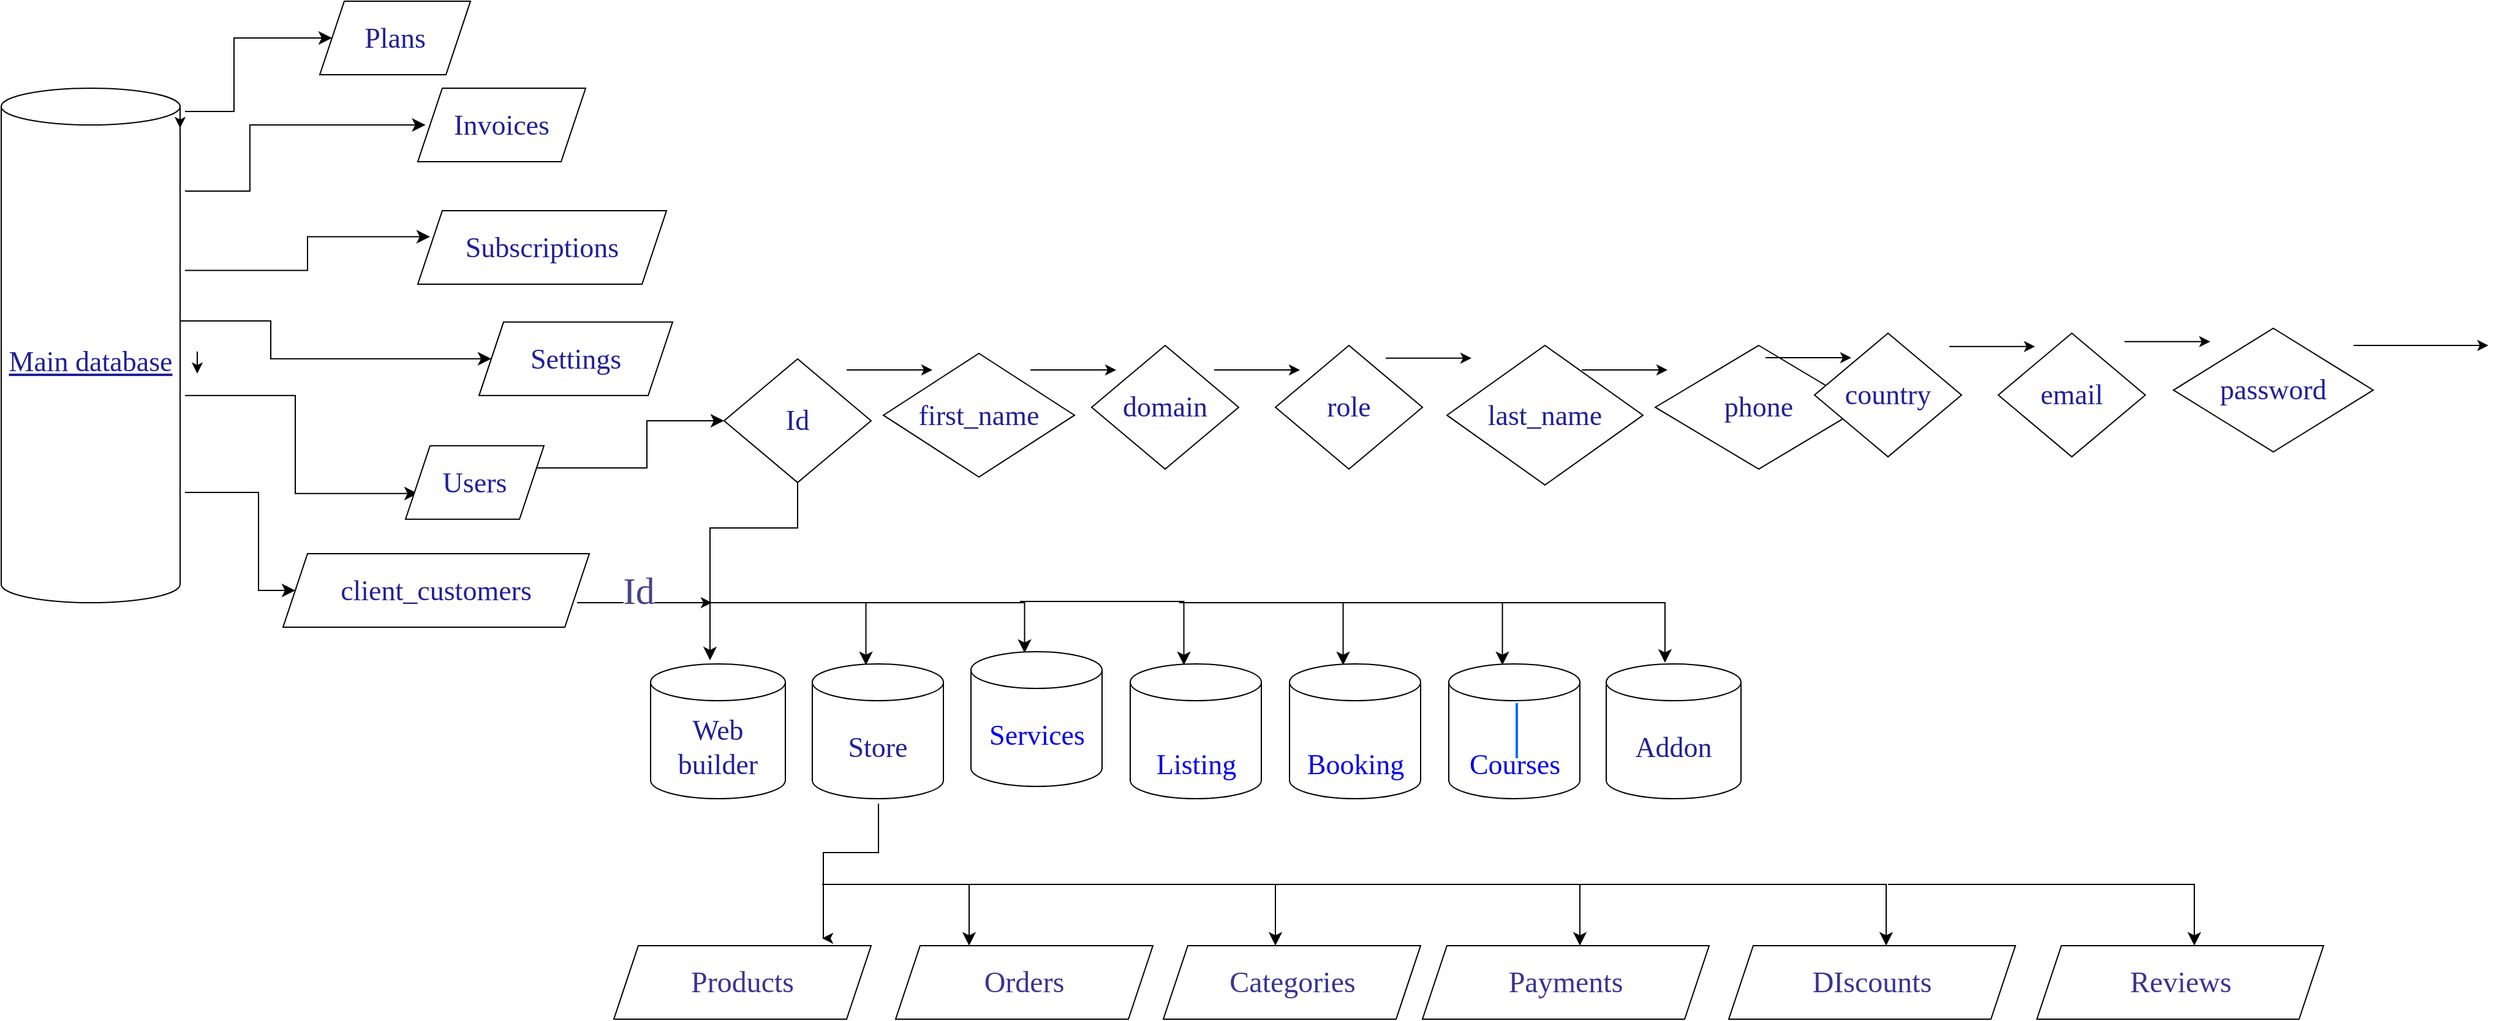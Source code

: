 <mxfile version="21.6.8" type="github">
  <diagram name="Page-1" id="8hyxj9ma7WWv1pzEMm3k">
    <mxGraphModel dx="2190" dy="782" grid="1" gridSize="10" guides="1" tooltips="1" connect="1" arrows="1" fold="1" page="1" pageScale="1" pageWidth="850" pageHeight="1100" math="0" shadow="0">
      <root>
        <mxCell id="0" />
        <mxCell id="1" parent="0" />
        <mxCell id="9Hc7Lf9QY5nEznaZRK5B-1" value="&lt;u style=&quot;font-size: 23px;&quot;&gt;Main database&lt;/u&gt;" style="shape=cylinder3;whiteSpace=wrap;html=1;boundedLbl=1;backgroundOutline=1;size=15;fontFamily=Verdana;labelBackgroundColor=none;fontColor=#211f98;fontSize=23;" vertex="1" parent="1">
          <mxGeometry x="-350" y="140" width="146" height="420" as="geometry" />
        </mxCell>
        <mxCell id="9Hc7Lf9QY5nEznaZRK5B-2" value="" style="edgeStyle=elbowEdgeStyle;elbow=horizontal;endArrow=classic;html=1;curved=0;rounded=0;endSize=8;startSize=8;fontFamily=Verdana;labelBackgroundColor=none;fontColor=#211f98;fontSize=23;" edge="1" parent="1">
          <mxGeometry width="50" height="50" relative="1" as="geometry">
            <mxPoint x="-200" y="159" as="sourcePoint" />
            <mxPoint x="-80" y="99" as="targetPoint" />
            <Array as="points">
              <mxPoint x="-160" y="129" />
            </Array>
          </mxGeometry>
        </mxCell>
        <mxCell id="9Hc7Lf9QY5nEznaZRK5B-3" style="edgeStyle=orthogonalEdgeStyle;rounded=0;orthogonalLoop=1;jettySize=auto;html=1;exitX=1;exitY=0;exitDx=0;exitDy=15;exitPerimeter=0;entryX=1;entryY=0;entryDx=0;entryDy=32.5;entryPerimeter=0;fontFamily=Verdana;labelBackgroundColor=none;fontColor=#211f98;fontSize=23;" edge="1" parent="1" source="9Hc7Lf9QY5nEznaZRK5B-1" target="9Hc7Lf9QY5nEznaZRK5B-1">
          <mxGeometry relative="1" as="geometry" />
        </mxCell>
        <mxCell id="9Hc7Lf9QY5nEznaZRK5B-4" value="client_customers" style="shape=parallelogram;perimeter=parallelogramPerimeter;whiteSpace=wrap;html=1;fixedSize=1;fontFamily=Verdana;labelBackgroundColor=none;fontColor=#211f98;fontSize=23;" vertex="1" parent="1">
          <mxGeometry x="-120" y="520" width="250" height="60" as="geometry" />
        </mxCell>
        <mxCell id="9Hc7Lf9QY5nEznaZRK5B-5" value="" style="edgeStyle=elbowEdgeStyle;elbow=horizontal;endArrow=classic;html=1;curved=0;rounded=0;endSize=8;startSize=8;exitX=1.088;exitY=0.274;exitDx=0;exitDy=0;exitPerimeter=0;fontFamily=Verdana;labelBackgroundColor=none;fontColor=#211f98;fontSize=23;" edge="1" parent="1">
          <mxGeometry width="50" height="50" relative="1" as="geometry">
            <mxPoint x="-200.0" y="223.98" as="sourcePoint" />
            <mxPoint x="-3.707" y="170" as="targetPoint" />
            <Array as="points">
              <mxPoint x="-147.04" y="170" />
              <mxPoint x="-167.04" y="220" />
            </Array>
          </mxGeometry>
        </mxCell>
        <mxCell id="9Hc7Lf9QY5nEznaZRK5B-6" style="edgeStyle=orthogonalEdgeStyle;rounded=0;orthogonalLoop=1;jettySize=auto;html=1;exitX=1;exitY=0;exitDx=0;exitDy=15;exitPerimeter=0;entryX=1;entryY=0;entryDx=0;entryDy=32.5;entryPerimeter=0;fontFamily=Verdana;labelBackgroundColor=none;fontColor=#211f98;fontSize=23;" edge="1" parent="1">
          <mxGeometry relative="1" as="geometry">
            <mxPoint x="-190" y="355" as="sourcePoint" />
            <mxPoint x="-190" y="373" as="targetPoint" />
          </mxGeometry>
        </mxCell>
        <mxCell id="9Hc7Lf9QY5nEznaZRK5B-7" value="Invoices" style="shape=parallelogram;perimeter=parallelogramPerimeter;whiteSpace=wrap;html=1;fixedSize=1;fontFamily=Verdana;labelBackgroundColor=none;fontColor=#211f98;fontSize=23;" vertex="1" parent="1">
          <mxGeometry x="-10" y="140" width="137" height="60" as="geometry" />
        </mxCell>
        <mxCell id="9Hc7Lf9QY5nEznaZRK5B-8" value="" style="edgeStyle=elbowEdgeStyle;elbow=horizontal;endArrow=classic;html=1;curved=0;rounded=0;endSize=8;startSize=8;fontFamily=Verdana;labelBackgroundColor=none;fontColor=#211f98;fontSize=23;" edge="1" parent="1">
          <mxGeometry width="50" height="50" relative="1" as="geometry">
            <mxPoint x="-200" y="288.75" as="sourcePoint" />
            <mxPoint y="261.25" as="targetPoint" />
            <Array as="points" />
          </mxGeometry>
        </mxCell>
        <mxCell id="9Hc7Lf9QY5nEznaZRK5B-9" value="Subscriptions" style="shape=parallelogram;perimeter=parallelogramPerimeter;whiteSpace=wrap;html=1;fixedSize=1;fontFamily=Verdana;labelBackgroundColor=none;fontColor=#211f98;fontSize=23;" vertex="1" parent="1">
          <mxGeometry x="-10" y="240" width="203" height="60" as="geometry" />
        </mxCell>
        <mxCell id="9Hc7Lf9QY5nEznaZRK5B-10" value="" style="edgeStyle=elbowEdgeStyle;elbow=horizontal;endArrow=classic;html=1;curved=0;rounded=0;endSize=8;startSize=8;fontFamily=Verdana;labelBackgroundColor=none;fontColor=#211f98;fontSize=23;" edge="1" parent="1" source="9Hc7Lf9QY5nEznaZRK5B-1">
          <mxGeometry width="50" height="50" relative="1" as="geometry">
            <mxPoint x="-190" y="330.0" as="sourcePoint" />
            <mxPoint x="50" y="360.93" as="targetPoint" />
            <Array as="points">
              <mxPoint x="-130" y="330" />
            </Array>
          </mxGeometry>
        </mxCell>
        <mxCell id="9Hc7Lf9QY5nEznaZRK5B-11" value="Settings" style="shape=parallelogram;perimeter=parallelogramPerimeter;whiteSpace=wrap;html=1;fixedSize=1;fontFamily=Verdana;labelBackgroundColor=none;fontColor=#211f98;fontSize=23;" vertex="1" parent="1">
          <mxGeometry x="40" y="330.93" width="158" height="60" as="geometry" />
        </mxCell>
        <mxCell id="9Hc7Lf9QY5nEznaZRK5B-12" value="" style="edgeStyle=elbowEdgeStyle;elbow=horizontal;endArrow=classic;html=1;curved=0;rounded=0;endSize=8;startSize=8;fontFamily=Verdana;labelBackgroundColor=none;fontColor=#211f98;fontSize=23;" edge="1" parent="1">
          <mxGeometry width="50" height="50" relative="1" as="geometry">
            <mxPoint x="-200" y="390.93" as="sourcePoint" />
            <mxPoint x="-10" y="470.93" as="targetPoint" />
            <Array as="points">
              <mxPoint x="-110" y="370.93" />
              <mxPoint x="-160" y="360.93" />
            </Array>
          </mxGeometry>
        </mxCell>
        <mxCell id="9Hc7Lf9QY5nEznaZRK5B-13" value="Plans" style="shape=parallelogram;perimeter=parallelogramPerimeter;whiteSpace=wrap;html=1;fixedSize=1;fontFamily=Verdana;labelBackgroundColor=none;fontColor=#211f98;fontSize=23;" vertex="1" parent="1">
          <mxGeometry x="-90" y="69" width="123" height="60" as="geometry" />
        </mxCell>
        <mxCell id="9Hc7Lf9QY5nEznaZRK5B-14" value="" style="edgeStyle=segmentEdgeStyle;endArrow=classic;html=1;curved=0;rounded=0;endSize=8;startSize=8;fontFamily=Verdana;labelBackgroundColor=none;fontColor=#211f98;fontSize=23;entryX=0;entryY=0.5;entryDx=0;entryDy=0;" edge="1" parent="1" source="9Hc7Lf9QY5nEznaZRK5B-59" target="9Hc7Lf9QY5nEznaZRK5B-15">
          <mxGeometry width="50" height="50" relative="1" as="geometry">
            <mxPoint x="110" y="480" as="sourcePoint" />
            <mxPoint x="200" y="410" as="targetPoint" />
            <Array as="points">
              <mxPoint x="177" y="450" />
              <mxPoint x="177" y="412" />
            </Array>
          </mxGeometry>
        </mxCell>
        <mxCell id="9Hc7Lf9QY5nEznaZRK5B-15" value="Id" style="rhombus;whiteSpace=wrap;html=1;fontFamily=Verdana;labelBackgroundColor=none;fontColor=#211f98;fontSize=23;" vertex="1" parent="1">
          <mxGeometry x="240" y="361" width="120" height="100.93" as="geometry" />
        </mxCell>
        <mxCell id="9Hc7Lf9QY5nEznaZRK5B-16" value="&lt;div style=&quot;font-size: 23px; line-height: 19px;&quot;&gt;role&lt;/div&gt;" style="rhombus;whiteSpace=wrap;html=1;fontFamily=Verdana;labelBackgroundColor=none;fontColor=#211f98;fontSize=23;" vertex="1" parent="1">
          <mxGeometry x="690" y="350" width="120" height="100.93" as="geometry" />
        </mxCell>
        <mxCell id="9Hc7Lf9QY5nEznaZRK5B-17" value="&lt;div style=&quot;font-size: 23px; line-height: 19px;&quot;&gt;first_name&lt;/div&gt;" style="rhombus;whiteSpace=wrap;html=1;fontFamily=Verdana;labelBackgroundColor=none;fontColor=#211f98;fontSize=23;" vertex="1" parent="1">
          <mxGeometry x="370" y="356.5" width="156" height="100.93" as="geometry" />
        </mxCell>
        <mxCell id="9Hc7Lf9QY5nEznaZRK5B-18" value="&lt;div style=&quot;font-size: 23px; line-height: 19px;&quot;&gt;domain&lt;/div&gt;" style="rhombus;whiteSpace=wrap;html=1;fontFamily=Verdana;labelBackgroundColor=none;fontColor=#211f98;fontSize=23;" vertex="1" parent="1">
          <mxGeometry x="540" y="350" width="120" height="100.93" as="geometry" />
        </mxCell>
        <mxCell id="9Hc7Lf9QY5nEznaZRK5B-19" value="&lt;div style=&quot;font-size: 23px; line-height: 19px;&quot;&gt;last_name&lt;/div&gt;" style="rhombus;whiteSpace=wrap;html=1;fontFamily=Verdana;labelBackgroundColor=none;fontColor=#211f98;fontSize=23;" vertex="1" parent="1">
          <mxGeometry x="830" y="350" width="160" height="113.93" as="geometry" />
        </mxCell>
        <mxCell id="9Hc7Lf9QY5nEznaZRK5B-20" value="&lt;div style=&quot;font-size: 23px; line-height: 19px;&quot;&gt;phone&lt;/div&gt;" style="rhombus;whiteSpace=wrap;html=1;fontFamily=Verdana;labelBackgroundColor=none;fontColor=#211f98;fontSize=23;" vertex="1" parent="1">
          <mxGeometry x="1000" y="350" width="169" height="100.93" as="geometry" />
        </mxCell>
        <mxCell id="9Hc7Lf9QY5nEznaZRK5B-21" value="" style="endArrow=classic;html=1;rounded=0;fontFamily=Verdana;labelBackgroundColor=none;fontColor=#211f98;fontSize=23;" edge="1" parent="1">
          <mxGeometry width="50" height="50" relative="1" as="geometry">
            <mxPoint x="490" y="370" as="sourcePoint" />
            <mxPoint x="560" y="370" as="targetPoint" />
            <Array as="points" />
          </mxGeometry>
        </mxCell>
        <mxCell id="9Hc7Lf9QY5nEznaZRK5B-22" value="" style="endArrow=classic;html=1;rounded=0;fontFamily=Verdana;labelBackgroundColor=none;fontColor=#211f98;fontSize=23;" edge="1" parent="1">
          <mxGeometry width="50" height="50" relative="1" as="geometry">
            <mxPoint x="340" y="370" as="sourcePoint" />
            <mxPoint x="410" y="370" as="targetPoint" />
            <Array as="points" />
          </mxGeometry>
        </mxCell>
        <mxCell id="9Hc7Lf9QY5nEznaZRK5B-23" value="" style="endArrow=classic;html=1;rounded=0;fontFamily=Verdana;labelBackgroundColor=none;fontColor=#211f98;fontSize=23;" edge="1" parent="1">
          <mxGeometry width="50" height="50" relative="1" as="geometry">
            <mxPoint x="640" y="370" as="sourcePoint" />
            <mxPoint x="710" y="370" as="targetPoint" />
            <Array as="points" />
          </mxGeometry>
        </mxCell>
        <mxCell id="9Hc7Lf9QY5nEznaZRK5B-24" value="" style="endArrow=classic;html=1;rounded=0;fontFamily=Verdana;labelBackgroundColor=none;fontColor=#211f98;fontSize=23;" edge="1" parent="1">
          <mxGeometry width="50" height="50" relative="1" as="geometry">
            <mxPoint x="780" y="360.43" as="sourcePoint" />
            <mxPoint x="850" y="360.43" as="targetPoint" />
            <Array as="points" />
          </mxGeometry>
        </mxCell>
        <mxCell id="9Hc7Lf9QY5nEznaZRK5B-25" value="" style="endArrow=classic;html=1;rounded=0;fontFamily=Verdana;labelBackgroundColor=none;fontColor=#211f98;fontSize=23;" edge="1" parent="1">
          <mxGeometry width="50" height="50" relative="1" as="geometry">
            <mxPoint x="940" y="370" as="sourcePoint" />
            <mxPoint x="1010" y="370" as="targetPoint" />
            <Array as="points" />
          </mxGeometry>
        </mxCell>
        <mxCell id="9Hc7Lf9QY5nEznaZRK5B-26" value="&lt;div style=&quot;font-size: 23px; line-height: 19px;&quot;&gt;email&lt;/div&gt;" style="rhombus;whiteSpace=wrap;html=1;fontFamily=Verdana;labelBackgroundColor=none;fontColor=#211f98;fontSize=23;" vertex="1" parent="1">
          <mxGeometry x="1280" y="340" width="120" height="100.93" as="geometry" />
        </mxCell>
        <mxCell id="9Hc7Lf9QY5nEznaZRK5B-27" value="" style="endArrow=classic;html=1;rounded=0;fontFamily=Verdana;labelBackgroundColor=none;fontColor=#211f98;fontSize=23;" edge="1" parent="1">
          <mxGeometry width="50" height="50" relative="1" as="geometry">
            <mxPoint x="1240" y="350.93" as="sourcePoint" />
            <mxPoint x="1310" y="350.93" as="targetPoint" />
            <Array as="points" />
          </mxGeometry>
        </mxCell>
        <mxCell id="9Hc7Lf9QY5nEznaZRK5B-28" value="&lt;div style=&quot;font-size: 23px; line-height: 19px;&quot;&gt;country&lt;/div&gt;" style="rhombus;whiteSpace=wrap;html=1;fontFamily=Verdana;labelBackgroundColor=none;fontColor=#211f98;fontSize=23;" vertex="1" parent="1">
          <mxGeometry x="1130" y="340" width="120" height="100.93" as="geometry" />
        </mxCell>
        <mxCell id="9Hc7Lf9QY5nEznaZRK5B-29" value="" style="endArrow=classic;html=1;rounded=0;fontFamily=Verdana;labelBackgroundColor=none;fontColor=#211f98;fontSize=23;" edge="1" parent="1">
          <mxGeometry width="50" height="50" relative="1" as="geometry">
            <mxPoint x="1090" y="360" as="sourcePoint" />
            <mxPoint x="1160" y="360" as="targetPoint" />
            <Array as="points" />
          </mxGeometry>
        </mxCell>
        <mxCell id="9Hc7Lf9QY5nEznaZRK5B-30" value="" style="edgeStyle=orthogonalEdgeStyle;rounded=0;orthogonalLoop=1;jettySize=auto;html=1;" edge="1" parent="1">
          <mxGeometry relative="1" as="geometry">
            <mxPoint x="1570" y="350" as="sourcePoint" />
            <mxPoint x="1680" y="350" as="targetPoint" />
            <Array as="points">
              <mxPoint x="1630" y="350" />
              <mxPoint x="1630" y="350" />
            </Array>
          </mxGeometry>
        </mxCell>
        <mxCell id="9Hc7Lf9QY5nEznaZRK5B-31" value="&lt;div style=&quot;font-size: 23px; line-height: 19px;&quot;&gt;&lt;div style=&quot;line-height: 19px; font-size: 23px;&quot;&gt;password&lt;/div&gt;&lt;/div&gt;" style="rhombus;whiteSpace=wrap;html=1;fontFamily=Verdana;labelBackgroundColor=none;fontColor=#211f98;fontSize=23;" vertex="1" parent="1">
          <mxGeometry x="1423" y="336" width="163" height="100.93" as="geometry" />
        </mxCell>
        <mxCell id="9Hc7Lf9QY5nEznaZRK5B-32" value="" style="endArrow=classic;html=1;rounded=0;fontFamily=Verdana;labelBackgroundColor=none;fontColor=#211f98;fontSize=23;" edge="1" parent="1">
          <mxGeometry width="50" height="50" relative="1" as="geometry">
            <mxPoint x="1383" y="346.93" as="sourcePoint" />
            <mxPoint x="1453" y="346.93" as="targetPoint" />
            <Array as="points" />
          </mxGeometry>
        </mxCell>
        <mxCell id="9Hc7Lf9QY5nEznaZRK5B-33" value="" style="edgeStyle=elbowEdgeStyle;elbow=vertical;endArrow=classic;html=1;curved=0;rounded=0;endSize=8;startSize=8;entryX=0.441;entryY=-0.027;entryDx=0;entryDy=0;entryPerimeter=0;fontFamily=Verdana;labelBackgroundColor=none;fontColor=#211f98;fontSize=23;" edge="1" parent="1" target="9Hc7Lf9QY5nEznaZRK5B-34">
          <mxGeometry width="50" height="50" relative="1" as="geometry">
            <mxPoint x="300" y="461.93" as="sourcePoint" />
            <mxPoint x="220" y="600" as="targetPoint" />
            <Array as="points">
              <mxPoint x="440" y="499" />
            </Array>
          </mxGeometry>
        </mxCell>
        <mxCell id="9Hc7Lf9QY5nEznaZRK5B-34" value="Web builder" style="shape=cylinder3;whiteSpace=wrap;html=1;boundedLbl=1;backgroundOutline=1;size=15;fontFamily=Verdana;labelBackgroundColor=none;fontColor=#211f98;fontSize=23;" vertex="1" parent="1">
          <mxGeometry x="180" y="610" width="110" height="110" as="geometry" />
        </mxCell>
        <mxCell id="9Hc7Lf9QY5nEznaZRK5B-35" value="" style="edgeStyle=elbowEdgeStyle;elbow=vertical;endArrow=classic;html=1;curved=0;rounded=0;endSize=8;startSize=8;entryX=0.409;entryY=0.009;entryDx=0;entryDy=0;entryPerimeter=0;fontFamily=Verdana;labelBackgroundColor=none;fontColor=#211f98;fontSize=23;" edge="1" parent="1" target="9Hc7Lf9QY5nEznaZRK5B-37">
          <mxGeometry width="50" height="50" relative="1" as="geometry">
            <mxPoint x="222" y="560" as="sourcePoint" />
            <mxPoint x="482" y="587.07" as="targetPoint" />
            <Array as="points">
              <mxPoint x="352" y="560" />
            </Array>
          </mxGeometry>
        </mxCell>
        <mxCell id="9Hc7Lf9QY5nEznaZRK5B-36" style="edgeStyle=orthogonalEdgeStyle;rounded=0;orthogonalLoop=1;jettySize=auto;html=1;" edge="1" parent="1">
          <mxGeometry relative="1" as="geometry">
            <mxPoint x="320" y="834" as="targetPoint" />
            <mxPoint x="366" y="724" as="sourcePoint" />
            <Array as="points">
              <mxPoint x="366" y="764" />
              <mxPoint x="321" y="764" />
            </Array>
          </mxGeometry>
        </mxCell>
        <mxCell id="9Hc7Lf9QY5nEznaZRK5B-37" value="Store" style="shape=cylinder3;whiteSpace=wrap;html=1;boundedLbl=1;backgroundOutline=1;size=15;fontFamily=Verdana;labelBackgroundColor=none;fontColor=#211f98;fontSize=23;" vertex="1" parent="1">
          <mxGeometry x="312" y="610" width="107" height="110" as="geometry" />
        </mxCell>
        <mxCell id="9Hc7Lf9QY5nEznaZRK5B-38" value="" style="edgeStyle=elbowEdgeStyle;elbow=vertical;endArrow=classic;html=1;curved=0;rounded=0;endSize=8;startSize=8;entryX=0.409;entryY=0.009;entryDx=0;entryDy=0;entryPerimeter=0;fontFamily=Verdana;labelBackgroundColor=none;fontColor=#211f98;fontSize=23;" edge="1" parent="1" target="9Hc7Lf9QY5nEznaZRK5B-39">
          <mxGeometry width="50" height="50" relative="1" as="geometry">
            <mxPoint x="351.5" y="560" as="sourcePoint" />
            <mxPoint x="611.5" y="587.07" as="targetPoint" />
            <Array as="points">
              <mxPoint x="481.5" y="560" />
            </Array>
          </mxGeometry>
        </mxCell>
        <mxCell id="9Hc7Lf9QY5nEznaZRK5B-39" value="&#xa;&lt;a href=&quot;http://localhost:5174/#/services&quot; class=&quot;ml-[0.2rem] py-[0.6rem] w-full hover:bg-[#f9f9fa] hover:text-black text-md font-montserrat&quot; style=&quot;box-sizing: border-box; border-width: 0px; border-style: solid; border-color: rgb(229, 231, 235); --tw-border-spacing-x: 0; --tw-border-spacing-y: 0; --tw-translate-x: 0; --tw-translate-y: 0; --tw-rotate: 0; --tw-skew-x: 0; --tw-skew-y: 0; --tw-scale-x: 1; --tw-scale-y: 1; --tw-pan-x: ; --tw-pan-y: ; --tw-pinch-zoom: ; --tw-scroll-snap-strictness: proximity; --tw-gradient-from-position: ; --tw-gradient-via-position: ; --tw-gradient-to-position: ; --tw-ordinal: ; --tw-slashed-zero: ; --tw-numeric-figure: ; --tw-numeric-spacing: ; --tw-numeric-fraction: ; --tw-ring-inset: ; --tw-ring-offset-width: 0px; --tw-ring-offset-color: #fff; --tw-ring-color: rgb(59 130 246 / 0.5); --tw-ring-offset-shadow: 0 0 #0000; --tw-ring-shadow: 0 0 #0000; --tw-shadow: 0 0 #0000; --tw-shadow-colored: 0 0 #0000; --tw-blur: ; --tw-brightness: ; --tw-contrast: ; --tw-grayscale: ; --tw-hue-rotate: ; --tw-invert: ; --tw-saturate: ; --tw-sepia: ; --tw-drop-shadow: ; --tw-backdrop-blur: ; --tw-backdrop-brightness: ; --tw-backdrop-contrast: ; --tw-backdrop-grayscale: ; --tw-backdrop-hue-rotate: ; --tw-backdrop-invert: ; --tw-backdrop-opacity: ; --tw-backdrop-saturate: ; --tw-backdrop-sepia: ; text-decoration: inherit; margin-left: 0.2rem; width: 270.406px; padding-top: 0.6rem; padding-bottom: 0.6rem; font-size: 23px; font-style: normal; font-variant-ligatures: normal; font-variant-caps: normal; font-weight: 400; letter-spacing: normal; orphans: 2; text-align: left; text-indent: 0px; text-transform: none; widows: 2; word-spacing: 0px; -webkit-text-stroke-width: 0px;&quot;&gt;&lt;div class=&quot;px-[3rem] flex gap-2&quot; style=&quot;box-sizing: border-box; border-width: 0px; border-style: solid; border-color: rgb(229, 231, 235); --tw-border-spacing-x: 0; --tw-border-spacing-y: 0; --tw-translate-x: 0; --tw-translate-y: 0; --tw-rotate: 0; --tw-skew-x: 0; --tw-skew-y: 0; --tw-scale-x: 1; --tw-scale-y: 1; --tw-pan-x: ; --tw-pan-y: ; --tw-pinch-zoom: ; --tw-scroll-snap-strictness: proximity; --tw-gradient-from-position: ; --tw-gradient-via-position: ; --tw-gradient-to-position: ; --tw-ordinal: ; --tw-slashed-zero: ; --tw-numeric-figure: ; --tw-numeric-spacing: ; --tw-numeric-fraction: ; --tw-ring-inset: ; --tw-ring-offset-width: 0px; --tw-ring-offset-color: #fff; --tw-ring-color: rgb(59 130 246 / 0.5); --tw-ring-offset-shadow: 0 0 #0000; --tw-ring-shadow: 0 0 #0000; --tw-shadow: 0 0 #0000; --tw-shadow-colored: 0 0 #0000; --tw-blur: ; --tw-brightness: ; --tw-contrast: ; --tw-grayscale: ; --tw-hue-rotate: ; --tw-invert: ; --tw-saturate: ; --tw-sepia: ; --tw-drop-shadow: ; --tw-backdrop-blur: ; --tw-backdrop-brightness: ; --tw-backdrop-contrast: ; --tw-backdrop-grayscale: ; --tw-backdrop-hue-rotate: ; --tw-backdrop-invert: ; --tw-backdrop-opacity: ; --tw-backdrop-saturate: ; --tw-backdrop-sepia: ; display: flex; gap: 0.5rem; padding-left: 3rem; padding-right: 3rem; font-size: 23px;&quot;&gt;&lt;span style=&quot;box-sizing: border-box; border-width: 0px; border-style: solid; border-color: rgb(229, 231, 235); --tw-border-spacing-x: 0; --tw-border-spacing-y: 0; --tw-translate-x: 0; --tw-translate-y: 0; --tw-rotate: 0; --tw-skew-x: 0; --tw-skew-y: 0; --tw-scale-x: 1; --tw-scale-y: 1; --tw-pan-x: ; --tw-pan-y: ; --tw-pinch-zoom: ; --tw-scroll-snap-strictness: proximity; --tw-gradient-from-position: ; --tw-gradient-via-position: ; --tw-gradient-to-position: ; --tw-ordinal: ; --tw-slashed-zero: ; --tw-numeric-figure: ; --tw-numeric-spacing: ; --tw-numeric-fraction: ; --tw-ring-inset: ; --tw-ring-offset-width: 0px; --tw-ring-offset-color: #fff; --tw-ring-color: rgb(59 130 246 / 0.5); --tw-ring-offset-shadow: 0 0 #0000; --tw-ring-shadow: 0 0 #0000; --tw-shadow: 0 0 #0000; --tw-shadow-colored: 0 0 #0000; --tw-blur: ; --tw-brightness: ; --tw-contrast: ; --tw-grayscale: ; --tw-hue-rotate: ; --tw-invert: ; --tw-saturate: ; --tw-sepia: ; --tw-drop-shadow: ; --tw-backdrop-blur: ; --tw-backdrop-brightness: ; --tw-backdrop-contrast: ; --tw-backdrop-grayscale: ; --tw-backdrop-hue-rotate: ; --tw-backdrop-invert: ; --tw-backdrop-opacity: ; --tw-backdrop-saturate: ; --tw-backdrop-sepia: ; font-size: 23px;&quot;&gt;Services&lt;/span&gt;&lt;/div&gt;&lt;/a&gt;&#xa;&#xa;" style="shape=cylinder3;whiteSpace=wrap;html=1;boundedLbl=1;backgroundOutline=1;size=15;fontFamily=Verdana;labelBackgroundColor=none;fontColor=#211f98;fontSize=23;" vertex="1" parent="1">
          <mxGeometry x="441.5" y="600" width="107" height="110" as="geometry" />
        </mxCell>
        <mxCell id="9Hc7Lf9QY5nEznaZRK5B-40" value="" style="edgeStyle=elbowEdgeStyle;elbow=vertical;endArrow=classic;html=1;curved=0;rounded=0;endSize=8;startSize=8;entryX=0.409;entryY=0.009;entryDx=0;entryDy=0;entryPerimeter=0;fontFamily=Verdana;labelBackgroundColor=none;fontColor=#211f98;fontSize=23;" edge="1" parent="1" target="9Hc7Lf9QY5nEznaZRK5B-41">
          <mxGeometry width="50" height="50" relative="1" as="geometry">
            <mxPoint x="481.5" y="559" as="sourcePoint" />
            <mxPoint x="741.5" y="586.07" as="targetPoint" />
            <Array as="points">
              <mxPoint x="611.5" y="559" />
            </Array>
          </mxGeometry>
        </mxCell>
        <mxCell id="9Hc7Lf9QY5nEznaZRK5B-41" value="&lt;a href=&quot;http://localhost:5174/#/listing&quot; class=&quot;ml-[0.2rem] py-[0.6rem] w-full hover:bg-[#f9f9fa] hover:text-black text-md font-montserrat&quot; style=&quot;box-sizing: border-box; border-width: 0px; border-style: solid; border-color: rgb(229, 231, 235); --tw-border-spacing-x: 0; --tw-border-spacing-y: 0; --tw-translate-x: 0; --tw-translate-y: 0; --tw-rotate: 0; --tw-skew-x: 0; --tw-skew-y: 0; --tw-scale-x: 1; --tw-scale-y: 1; --tw-pan-x: ; --tw-pan-y: ; --tw-pinch-zoom: ; --tw-scroll-snap-strictness: proximity; --tw-gradient-from-position: ; --tw-gradient-via-position: ; --tw-gradient-to-position: ; --tw-ordinal: ; --tw-slashed-zero: ; --tw-numeric-figure: ; --tw-numeric-spacing: ; --tw-numeric-fraction: ; --tw-ring-inset: ; --tw-ring-offset-width: 0px; --tw-ring-offset-color: #fff; --tw-ring-color: rgb(59 130 246 / 0.5); --tw-ring-offset-shadow: 0 0 #0000; --tw-ring-shadow: 0 0 #0000; --tw-shadow: 0 0 #0000; --tw-shadow-colored: 0 0 #0000; --tw-blur: ; --tw-brightness: ; --tw-contrast: ; --tw-grayscale: ; --tw-hue-rotate: ; --tw-invert: ; --tw-saturate: ; --tw-sepia: ; --tw-drop-shadow: ; --tw-backdrop-blur: ; --tw-backdrop-brightness: ; --tw-backdrop-contrast: ; --tw-backdrop-grayscale: ; --tw-backdrop-hue-rotate: ; --tw-backdrop-invert: ; --tw-backdrop-opacity: ; --tw-backdrop-saturate: ; --tw-backdrop-sepia: ; text-decoration: inherit; margin-left: 0.2rem; width: 270.406px; padding-top: 0.6rem; padding-bottom: 0.6rem; font-size: 23px; text-align: left;&quot;&gt;&lt;div class=&quot;px-[3rem] flex gap-2&quot; style=&quot;box-sizing: border-box; border-width: 0px; border-style: solid; border-color: rgb(229, 231, 235); --tw-border-spacing-x: 0; --tw-border-spacing-y: 0; --tw-translate-x: 0; --tw-translate-y: 0; --tw-rotate: 0; --tw-skew-x: 0; --tw-skew-y: 0; --tw-scale-x: 1; --tw-scale-y: 1; --tw-pan-x: ; --tw-pan-y: ; --tw-pinch-zoom: ; --tw-scroll-snap-strictness: proximity; --tw-gradient-from-position: ; --tw-gradient-via-position: ; --tw-gradient-to-position: ; --tw-ordinal: ; --tw-slashed-zero: ; --tw-numeric-figure: ; --tw-numeric-spacing: ; --tw-numeric-fraction: ; --tw-ring-inset: ; --tw-ring-offset-width: 0px; --tw-ring-offset-color: #fff; --tw-ring-color: rgb(59 130 246 / 0.5); --tw-ring-offset-shadow: 0 0 #0000; --tw-ring-shadow: 0 0 #0000; --tw-shadow: 0 0 #0000; --tw-shadow-colored: 0 0 #0000; --tw-blur: ; --tw-brightness: ; --tw-contrast: ; --tw-grayscale: ; --tw-hue-rotate: ; --tw-invert: ; --tw-saturate: ; --tw-sepia: ; --tw-drop-shadow: ; --tw-backdrop-blur: ; --tw-backdrop-brightness: ; --tw-backdrop-contrast: ; --tw-backdrop-grayscale: ; --tw-backdrop-hue-rotate: ; --tw-backdrop-invert: ; --tw-backdrop-opacity: ; --tw-backdrop-saturate: ; --tw-backdrop-sepia: ; display: flex; gap: 0.5rem; padding-left: 3rem; padding-right: 3rem; font-size: 23px;&quot;&gt;Listing&lt;/div&gt;&lt;/a&gt;" style="shape=cylinder3;whiteSpace=wrap;html=1;boundedLbl=1;backgroundOutline=1;size=15;fontFamily=Verdana;labelBackgroundColor=none;fontColor=#211f98;fontSize=23;" vertex="1" parent="1">
          <mxGeometry x="571.5" y="610" width="107" height="110" as="geometry" />
        </mxCell>
        <mxCell id="9Hc7Lf9QY5nEznaZRK5B-42" value="" style="edgeStyle=elbowEdgeStyle;elbow=vertical;endArrow=classic;html=1;curved=0;rounded=0;endSize=8;startSize=8;entryX=0.409;entryY=0.009;entryDx=0;entryDy=0;entryPerimeter=0;fontFamily=Verdana;labelBackgroundColor=none;fontColor=#211f98;fontSize=23;" edge="1" parent="1" target="9Hc7Lf9QY5nEznaZRK5B-43">
          <mxGeometry width="50" height="50" relative="1" as="geometry">
            <mxPoint x="611.5" y="560" as="sourcePoint" />
            <mxPoint x="871.5" y="587.07" as="targetPoint" />
            <Array as="points">
              <mxPoint x="741.5" y="560" />
            </Array>
          </mxGeometry>
        </mxCell>
        <mxCell id="9Hc7Lf9QY5nEznaZRK5B-43" value="&lt;a href=&quot;http://localhost:5174/#/booking&quot; class=&quot;ml-[0.2rem] py-[0.6rem] w-full hover:bg-[#f9f9fa] hover:text-black text-md font-montserrat&quot; style=&quot;box-sizing: border-box; border-width: 0px; border-style: solid; border-color: rgb(229, 231, 235); --tw-border-spacing-x: 0; --tw-border-spacing-y: 0; --tw-translate-x: 0; --tw-translate-y: 0; --tw-rotate: 0; --tw-skew-x: 0; --tw-skew-y: 0; --tw-scale-x: 1; --tw-scale-y: 1; --tw-pan-x: ; --tw-pan-y: ; --tw-pinch-zoom: ; --tw-scroll-snap-strictness: proximity; --tw-gradient-from-position: ; --tw-gradient-via-position: ; --tw-gradient-to-position: ; --tw-ordinal: ; --tw-slashed-zero: ; --tw-numeric-figure: ; --tw-numeric-spacing: ; --tw-numeric-fraction: ; --tw-ring-inset: ; --tw-ring-offset-width: 0px; --tw-ring-offset-color: #fff; --tw-ring-color: rgb(59 130 246 / 0.5); --tw-ring-offset-shadow: 0 0 #0000; --tw-ring-shadow: 0 0 #0000; --tw-shadow: 0 0 #0000; --tw-shadow-colored: 0 0 #0000; --tw-blur: ; --tw-brightness: ; --tw-contrast: ; --tw-grayscale: ; --tw-hue-rotate: ; --tw-invert: ; --tw-saturate: ; --tw-sepia: ; --tw-drop-shadow: ; --tw-backdrop-blur: ; --tw-backdrop-brightness: ; --tw-backdrop-contrast: ; --tw-backdrop-grayscale: ; --tw-backdrop-hue-rotate: ; --tw-backdrop-invert: ; --tw-backdrop-opacity: ; --tw-backdrop-saturate: ; --tw-backdrop-sepia: ; text-decoration: inherit; margin-left: 0.2rem; width: 270.406px; padding-top: 0.6rem; padding-bottom: 0.6rem; font-size: 23px; text-align: left;&quot;&gt;&lt;div class=&quot;px-[3rem] flex gap-2&quot; style=&quot;box-sizing: border-box; border-width: 0px; border-style: solid; border-color: rgb(229, 231, 235); --tw-border-spacing-x: 0; --tw-border-spacing-y: 0; --tw-translate-x: 0; --tw-translate-y: 0; --tw-rotate: 0; --tw-skew-x: 0; --tw-skew-y: 0; --tw-scale-x: 1; --tw-scale-y: 1; --tw-pan-x: ; --tw-pan-y: ; --tw-pinch-zoom: ; --tw-scroll-snap-strictness: proximity; --tw-gradient-from-position: ; --tw-gradient-via-position: ; --tw-gradient-to-position: ; --tw-ordinal: ; --tw-slashed-zero: ; --tw-numeric-figure: ; --tw-numeric-spacing: ; --tw-numeric-fraction: ; --tw-ring-inset: ; --tw-ring-offset-width: 0px; --tw-ring-offset-color: #fff; --tw-ring-color: rgb(59 130 246 / 0.5); --tw-ring-offset-shadow: 0 0 #0000; --tw-ring-shadow: 0 0 #0000; --tw-shadow: 0 0 #0000; --tw-shadow-colored: 0 0 #0000; --tw-blur: ; --tw-brightness: ; --tw-contrast: ; --tw-grayscale: ; --tw-hue-rotate: ; --tw-invert: ; --tw-saturate: ; --tw-sepia: ; --tw-drop-shadow: ; --tw-backdrop-blur: ; --tw-backdrop-brightness: ; --tw-backdrop-contrast: ; --tw-backdrop-grayscale: ; --tw-backdrop-hue-rotate: ; --tw-backdrop-invert: ; --tw-backdrop-opacity: ; --tw-backdrop-saturate: ; --tw-backdrop-sepia: ; display: flex; gap: 0.5rem; padding-left: 3rem; padding-right: 3rem; font-size: 23px;&quot;&gt;Booking&lt;/div&gt;&lt;/a&gt;" style="shape=cylinder3;whiteSpace=wrap;html=1;boundedLbl=1;backgroundOutline=1;size=15;fontFamily=Verdana;labelBackgroundColor=none;fontColor=#211f98;fontSize=23;" vertex="1" parent="1">
          <mxGeometry x="701.5" y="610" width="107" height="110" as="geometry" />
        </mxCell>
        <mxCell id="9Hc7Lf9QY5nEznaZRK5B-44" value="" style="edgeStyle=elbowEdgeStyle;elbow=vertical;endArrow=classic;html=1;curved=0;rounded=0;endSize=8;startSize=8;entryX=0.409;entryY=0.009;entryDx=0;entryDy=0;entryPerimeter=0;fontFamily=Verdana;labelBackgroundColor=none;fontColor=#211f98;fontSize=23;" edge="1" parent="1" target="9Hc7Lf9QY5nEznaZRK5B-45">
          <mxGeometry width="50" height="50" relative="1" as="geometry">
            <mxPoint x="741.5" y="560" as="sourcePoint" />
            <mxPoint x="1001.5" y="587.07" as="targetPoint" />
            <Array as="points">
              <mxPoint x="871.5" y="560" />
            </Array>
          </mxGeometry>
        </mxCell>
        <mxCell id="9Hc7Lf9QY5nEznaZRK5B-45" value="&lt;a aria-current=&quot;page&quot; href=&quot;http://localhost:5174/#/courses&quot; class=&quot;bg-[#f9f9fa] border-l-[2px] border-[#006bff] router-link-exact-active ml-[0.2rem] py-[0.6rem] w-full hover:bg-[#f9f9fa] hover:text-black text-md font-montserrat&quot; style=&quot;box-sizing: border-box; border-width: 0px 0px 0px 2px; border-style: solid; border-color: rgb(0 107 255 / var(--tw-border-opacity)); --tw-border-spacing-x: 0; --tw-border-spacing-y: 0; --tw-translate-x: 0; --tw-translate-y: 0; --tw-rotate: 0; --tw-skew-x: 0; --tw-skew-y: 0; --tw-scale-x: 1; --tw-scale-y: 1; --tw-pan-x: ; --tw-pan-y: ; --tw-pinch-zoom: ; --tw-scroll-snap-strictness: proximity; --tw-gradient-from-position: ; --tw-gradient-via-position: ; --tw-gradient-to-position: ; --tw-ordinal: ; --tw-slashed-zero: ; --tw-numeric-figure: ; --tw-numeric-spacing: ; --tw-numeric-fraction: ; --tw-ring-inset: ; --tw-ring-offset-width: 0px; --tw-ring-offset-color: #fff; --tw-ring-color: rgb(59 130 246 / 0.5); --tw-ring-offset-shadow: 0 0 #0000; --tw-ring-shadow: 0 0 #0000; --tw-shadow: 0 0 #0000; --tw-shadow-colored: 0 0 #0000; --tw-blur: ; --tw-brightness: ; --tw-contrast: ; --tw-grayscale: ; --tw-hue-rotate: ; --tw-invert: ; --tw-saturate: ; --tw-sepia: ; --tw-drop-shadow: ; --tw-backdrop-blur: ; --tw-backdrop-brightness: ; --tw-backdrop-contrast: ; --tw-backdrop-grayscale: ; --tw-backdrop-hue-rotate: ; --tw-backdrop-invert: ; --tw-backdrop-opacity: ; --tw-backdrop-saturate: ; --tw-backdrop-sepia: ; text-decoration: inherit; margin-left: 0.2rem; width: 270.406px; --tw-border-opacity: 1; --tw-bg-opacity: 1; padding-top: 0.6rem; padding-bottom: 0.6rem; font-size: 23px; text-align: left;&quot;&gt;&lt;div class=&quot;px-[3rem] flex gap-2&quot; style=&quot;box-sizing: border-box; border-width: 0px; border-style: solid; border-color: rgb(229, 231, 235); --tw-border-spacing-x: 0; --tw-border-spacing-y: 0; --tw-translate-x: 0; --tw-translate-y: 0; --tw-rotate: 0; --tw-skew-x: 0; --tw-skew-y: 0; --tw-scale-x: 1; --tw-scale-y: 1; --tw-pan-x: ; --tw-pan-y: ; --tw-pinch-zoom: ; --tw-scroll-snap-strictness: proximity; --tw-gradient-from-position: ; --tw-gradient-via-position: ; --tw-gradient-to-position: ; --tw-ordinal: ; --tw-slashed-zero: ; --tw-numeric-figure: ; --tw-numeric-spacing: ; --tw-numeric-fraction: ; --tw-ring-inset: ; --tw-ring-offset-width: 0px; --tw-ring-offset-color: #fff; --tw-ring-color: rgb(59 130 246 / 0.5); --tw-ring-offset-shadow: 0 0 #0000; --tw-ring-shadow: 0 0 #0000; --tw-shadow: 0 0 #0000; --tw-shadow-colored: 0 0 #0000; --tw-blur: ; --tw-brightness: ; --tw-contrast: ; --tw-grayscale: ; --tw-hue-rotate: ; --tw-invert: ; --tw-saturate: ; --tw-sepia: ; --tw-drop-shadow: ; --tw-backdrop-blur: ; --tw-backdrop-brightness: ; --tw-backdrop-contrast: ; --tw-backdrop-grayscale: ; --tw-backdrop-hue-rotate: ; --tw-backdrop-invert: ; --tw-backdrop-opacity: ; --tw-backdrop-saturate: ; --tw-backdrop-sepia: ; display: flex; gap: 0.5rem; padding-left: 3rem; padding-right: 3rem; font-size: 23px;&quot;&gt;Courses&lt;/div&gt;&lt;/a&gt;" style="shape=cylinder3;whiteSpace=wrap;html=1;boundedLbl=1;backgroundOutline=1;size=15;fontFamily=Verdana;labelBackgroundColor=none;fontColor=#211f98;fontSize=23;" vertex="1" parent="1">
          <mxGeometry x="831.5" y="610" width="107" height="110" as="geometry" />
        </mxCell>
        <mxCell id="9Hc7Lf9QY5nEznaZRK5B-46" value="" style="edgeStyle=elbowEdgeStyle;elbow=vertical;endArrow=classic;html=1;curved=0;rounded=0;endSize=8;startSize=8;entryX=0.436;entryY=-0.009;entryDx=0;entryDy=0;entryPerimeter=0;fontFamily=Verdana;labelBackgroundColor=none;fontColor=#211f98;fontSize=23;" edge="1" parent="1" target="9Hc7Lf9QY5nEznaZRK5B-47">
          <mxGeometry width="50" height="50" relative="1" as="geometry">
            <mxPoint x="871.5" y="560" as="sourcePoint" />
            <mxPoint x="1005.263" y="620.99" as="targetPoint" />
            <Array as="points">
              <mxPoint x="1001.5" y="560" />
            </Array>
          </mxGeometry>
        </mxCell>
        <mxCell id="9Hc7Lf9QY5nEznaZRK5B-47" value="Addon" style="shape=cylinder3;whiteSpace=wrap;html=1;boundedLbl=1;backgroundOutline=1;size=15;fontFamily=Verdana;labelBackgroundColor=none;fontColor=#211f98;fontSize=23;" vertex="1" parent="1">
          <mxGeometry x="960" y="610" width="110" height="110" as="geometry" />
        </mxCell>
        <mxCell id="9Hc7Lf9QY5nEznaZRK5B-48" value="" style="edgeStyle=segmentEdgeStyle;endArrow=classic;html=1;curved=0;rounded=0;endSize=8;startSize=8;" edge="1" parent="1">
          <mxGeometry width="50" height="50" relative="1" as="geometry">
            <mxPoint x="320" y="790" as="sourcePoint" />
            <mxPoint x="440" y="840" as="targetPoint" />
            <Array as="points">
              <mxPoint x="440" y="790" />
            </Array>
          </mxGeometry>
        </mxCell>
        <mxCell id="9Hc7Lf9QY5nEznaZRK5B-49" value="Products" style="shape=parallelogram;perimeter=parallelogramPerimeter;whiteSpace=wrap;html=1;fixedSize=1;fontFamily=Verdana;fontSize=24;fontColor=#3a3493;" vertex="1" parent="1">
          <mxGeometry x="150" y="840" width="210" height="60" as="geometry" />
        </mxCell>
        <mxCell id="9Hc7Lf9QY5nEznaZRK5B-50" value="Orders" style="shape=parallelogram;perimeter=parallelogramPerimeter;whiteSpace=wrap;html=1;fixedSize=1;fontFamily=Verdana;fontSize=24;fontColor=#3a3493;" vertex="1" parent="1">
          <mxGeometry x="380" y="840" width="210" height="60" as="geometry" />
        </mxCell>
        <mxCell id="9Hc7Lf9QY5nEznaZRK5B-51" value="Categories" style="shape=parallelogram;perimeter=parallelogramPerimeter;whiteSpace=wrap;html=1;fixedSize=1;fontFamily=Verdana;fontSize=24;fontColor=#3a3493;" vertex="1" parent="1">
          <mxGeometry x="598.5" y="840" width="210" height="60" as="geometry" />
        </mxCell>
        <mxCell id="9Hc7Lf9QY5nEznaZRK5B-52" value="Payments" style="shape=parallelogram;perimeter=parallelogramPerimeter;whiteSpace=wrap;html=1;fixedSize=1;fontFamily=Verdana;fontSize=24;fontColor=#3a3493;" vertex="1" parent="1">
          <mxGeometry x="810" y="840" width="234" height="60" as="geometry" />
        </mxCell>
        <mxCell id="9Hc7Lf9QY5nEznaZRK5B-53" value="" style="edgeStyle=segmentEdgeStyle;endArrow=classic;html=1;curved=0;rounded=0;endSize=8;startSize=8;" edge="1" parent="1">
          <mxGeometry width="50" height="50" relative="1" as="geometry">
            <mxPoint x="440" y="790" as="sourcePoint" />
            <mxPoint x="690" y="840" as="targetPoint" />
            <Array as="points">
              <mxPoint x="690" y="790" />
            </Array>
          </mxGeometry>
        </mxCell>
        <mxCell id="9Hc7Lf9QY5nEznaZRK5B-54" value="" style="edgeStyle=segmentEdgeStyle;endArrow=classic;html=1;curved=0;rounded=0;endSize=8;startSize=8;" edge="1" parent="1">
          <mxGeometry width="50" height="50" relative="1" as="geometry">
            <mxPoint x="688.5" y="790" as="sourcePoint" />
            <mxPoint x="938.5" y="840" as="targetPoint" />
            <Array as="points">
              <mxPoint x="938.5" y="790" />
            </Array>
          </mxGeometry>
        </mxCell>
        <mxCell id="9Hc7Lf9QY5nEznaZRK5B-55" value="DIscounts" style="shape=parallelogram;perimeter=parallelogramPerimeter;whiteSpace=wrap;html=1;fixedSize=1;fontFamily=Verdana;fontSize=24;fontColor=#3a3493;" vertex="1" parent="1">
          <mxGeometry x="1060" y="840" width="234" height="60" as="geometry" />
        </mxCell>
        <mxCell id="9Hc7Lf9QY5nEznaZRK5B-56" value="" style="edgeStyle=segmentEdgeStyle;endArrow=classic;html=1;curved=0;rounded=0;endSize=8;startSize=8;" edge="1" parent="1">
          <mxGeometry width="50" height="50" relative="1" as="geometry">
            <mxPoint x="938.5" y="790" as="sourcePoint" />
            <mxPoint x="1188.5" y="840" as="targetPoint" />
            <Array as="points">
              <mxPoint x="1188.5" y="790" />
            </Array>
          </mxGeometry>
        </mxCell>
        <mxCell id="9Hc7Lf9QY5nEznaZRK5B-57" value="Reviews" style="shape=parallelogram;perimeter=parallelogramPerimeter;whiteSpace=wrap;html=1;fixedSize=1;fontFamily=Verdana;fontSize=24;fontColor=#3a3493;" vertex="1" parent="1">
          <mxGeometry x="1311.5" y="840" width="234" height="60" as="geometry" />
        </mxCell>
        <mxCell id="9Hc7Lf9QY5nEznaZRK5B-58" value="" style="edgeStyle=segmentEdgeStyle;endArrow=classic;html=1;curved=0;rounded=0;endSize=8;startSize=8;" edge="1" parent="1">
          <mxGeometry width="50" height="50" relative="1" as="geometry">
            <mxPoint x="1190" y="790" as="sourcePoint" />
            <mxPoint x="1440" y="840" as="targetPoint" />
            <Array as="points">
              <mxPoint x="1440" y="790" />
            </Array>
          </mxGeometry>
        </mxCell>
        <mxCell id="9Hc7Lf9QY5nEznaZRK5B-59" value="Users" style="shape=parallelogram;perimeter=parallelogramPerimeter;whiteSpace=wrap;html=1;fixedSize=1;fontFamily=Verdana;labelBackgroundColor=none;fontColor=#211f98;fontSize=23;" vertex="1" parent="1">
          <mxGeometry x="-20" y="431.86" width="113" height="60" as="geometry" />
        </mxCell>
        <mxCell id="9Hc7Lf9QY5nEznaZRK5B-60" value="" style="edgeStyle=elbowEdgeStyle;elbow=horizontal;endArrow=classic;html=1;curved=0;rounded=0;endSize=8;startSize=8;fontFamily=Verdana;labelBackgroundColor=none;fontColor=#211f98;fontSize=23;entryX=0.04;entryY=0.5;entryDx=0;entryDy=0;entryPerimeter=0;" edge="1" parent="1" target="9Hc7Lf9QY5nEznaZRK5B-4">
          <mxGeometry width="50" height="50" relative="1" as="geometry">
            <mxPoint x="-200" y="470" as="sourcePoint" />
            <mxPoint x="-120" y="550" as="targetPoint" />
            <Array as="points">
              <mxPoint x="-140" y="450" />
              <mxPoint x="-190" y="440" />
            </Array>
          </mxGeometry>
        </mxCell>
        <mxCell id="9Hc7Lf9QY5nEznaZRK5B-61" value="" style="endArrow=classic;html=1;rounded=0;exitX=0.96;exitY=0.667;exitDx=0;exitDy=0;exitPerimeter=0;" edge="1" parent="1" source="9Hc7Lf9QY5nEznaZRK5B-4">
          <mxGeometry width="50" height="50" relative="1" as="geometry">
            <mxPoint x="120" y="550" as="sourcePoint" />
            <mxPoint x="230" y="560" as="targetPoint" />
          </mxGeometry>
        </mxCell>
        <mxCell id="9Hc7Lf9QY5nEznaZRK5B-62" value="Id" style="edgeLabel;html=1;align=center;verticalAlign=middle;resizable=0;points=[];fontSize=31;fontColor=#454488;fontFamily=Verdana;" connectable="0" vertex="1" parent="9Hc7Lf9QY5nEznaZRK5B-61">
          <mxGeometry x="-0.309" y="1" relative="1" as="geometry">
            <mxPoint x="12" y="-9" as="offset" />
          </mxGeometry>
        </mxCell>
      </root>
    </mxGraphModel>
  </diagram>
</mxfile>
